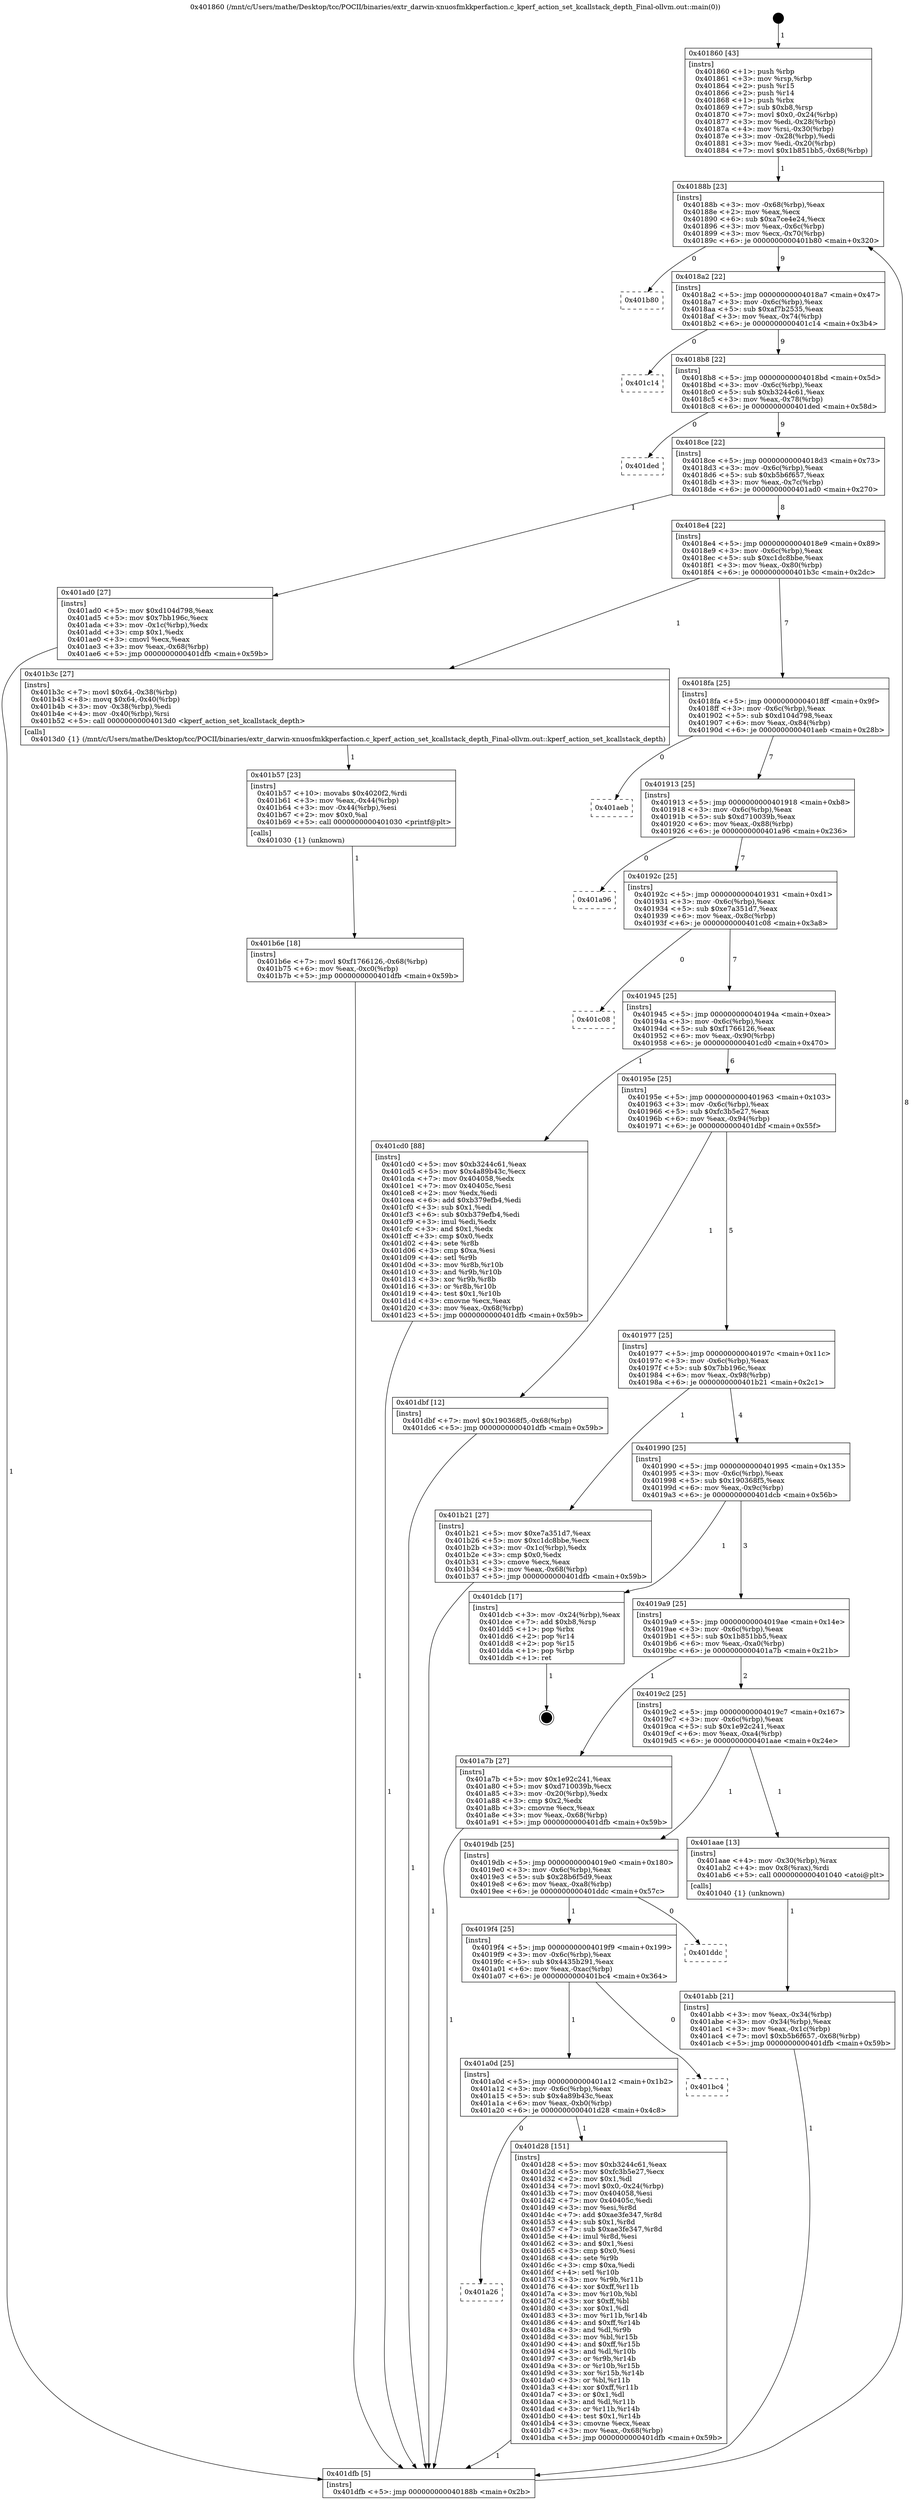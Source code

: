digraph "0x401860" {
  label = "0x401860 (/mnt/c/Users/mathe/Desktop/tcc/POCII/binaries/extr_darwin-xnuosfmkkperfaction.c_kperf_action_set_kcallstack_depth_Final-ollvm.out::main(0))"
  labelloc = "t"
  node[shape=record]

  Entry [label="",width=0.3,height=0.3,shape=circle,fillcolor=black,style=filled]
  "0x40188b" [label="{
     0x40188b [23]\l
     | [instrs]\l
     &nbsp;&nbsp;0x40188b \<+3\>: mov -0x68(%rbp),%eax\l
     &nbsp;&nbsp;0x40188e \<+2\>: mov %eax,%ecx\l
     &nbsp;&nbsp;0x401890 \<+6\>: sub $0xa7ce4e24,%ecx\l
     &nbsp;&nbsp;0x401896 \<+3\>: mov %eax,-0x6c(%rbp)\l
     &nbsp;&nbsp;0x401899 \<+3\>: mov %ecx,-0x70(%rbp)\l
     &nbsp;&nbsp;0x40189c \<+6\>: je 0000000000401b80 \<main+0x320\>\l
  }"]
  "0x401b80" [label="{
     0x401b80\l
  }", style=dashed]
  "0x4018a2" [label="{
     0x4018a2 [22]\l
     | [instrs]\l
     &nbsp;&nbsp;0x4018a2 \<+5\>: jmp 00000000004018a7 \<main+0x47\>\l
     &nbsp;&nbsp;0x4018a7 \<+3\>: mov -0x6c(%rbp),%eax\l
     &nbsp;&nbsp;0x4018aa \<+5\>: sub $0xaf7b2535,%eax\l
     &nbsp;&nbsp;0x4018af \<+3\>: mov %eax,-0x74(%rbp)\l
     &nbsp;&nbsp;0x4018b2 \<+6\>: je 0000000000401c14 \<main+0x3b4\>\l
  }"]
  Exit [label="",width=0.3,height=0.3,shape=circle,fillcolor=black,style=filled,peripheries=2]
  "0x401c14" [label="{
     0x401c14\l
  }", style=dashed]
  "0x4018b8" [label="{
     0x4018b8 [22]\l
     | [instrs]\l
     &nbsp;&nbsp;0x4018b8 \<+5\>: jmp 00000000004018bd \<main+0x5d\>\l
     &nbsp;&nbsp;0x4018bd \<+3\>: mov -0x6c(%rbp),%eax\l
     &nbsp;&nbsp;0x4018c0 \<+5\>: sub $0xb3244c61,%eax\l
     &nbsp;&nbsp;0x4018c5 \<+3\>: mov %eax,-0x78(%rbp)\l
     &nbsp;&nbsp;0x4018c8 \<+6\>: je 0000000000401ded \<main+0x58d\>\l
  }"]
  "0x401a26" [label="{
     0x401a26\l
  }", style=dashed]
  "0x401ded" [label="{
     0x401ded\l
  }", style=dashed]
  "0x4018ce" [label="{
     0x4018ce [22]\l
     | [instrs]\l
     &nbsp;&nbsp;0x4018ce \<+5\>: jmp 00000000004018d3 \<main+0x73\>\l
     &nbsp;&nbsp;0x4018d3 \<+3\>: mov -0x6c(%rbp),%eax\l
     &nbsp;&nbsp;0x4018d6 \<+5\>: sub $0xb5b6f657,%eax\l
     &nbsp;&nbsp;0x4018db \<+3\>: mov %eax,-0x7c(%rbp)\l
     &nbsp;&nbsp;0x4018de \<+6\>: je 0000000000401ad0 \<main+0x270\>\l
  }"]
  "0x401d28" [label="{
     0x401d28 [151]\l
     | [instrs]\l
     &nbsp;&nbsp;0x401d28 \<+5\>: mov $0xb3244c61,%eax\l
     &nbsp;&nbsp;0x401d2d \<+5\>: mov $0xfc3b5e27,%ecx\l
     &nbsp;&nbsp;0x401d32 \<+2\>: mov $0x1,%dl\l
     &nbsp;&nbsp;0x401d34 \<+7\>: movl $0x0,-0x24(%rbp)\l
     &nbsp;&nbsp;0x401d3b \<+7\>: mov 0x404058,%esi\l
     &nbsp;&nbsp;0x401d42 \<+7\>: mov 0x40405c,%edi\l
     &nbsp;&nbsp;0x401d49 \<+3\>: mov %esi,%r8d\l
     &nbsp;&nbsp;0x401d4c \<+7\>: add $0xae3fe347,%r8d\l
     &nbsp;&nbsp;0x401d53 \<+4\>: sub $0x1,%r8d\l
     &nbsp;&nbsp;0x401d57 \<+7\>: sub $0xae3fe347,%r8d\l
     &nbsp;&nbsp;0x401d5e \<+4\>: imul %r8d,%esi\l
     &nbsp;&nbsp;0x401d62 \<+3\>: and $0x1,%esi\l
     &nbsp;&nbsp;0x401d65 \<+3\>: cmp $0x0,%esi\l
     &nbsp;&nbsp;0x401d68 \<+4\>: sete %r9b\l
     &nbsp;&nbsp;0x401d6c \<+3\>: cmp $0xa,%edi\l
     &nbsp;&nbsp;0x401d6f \<+4\>: setl %r10b\l
     &nbsp;&nbsp;0x401d73 \<+3\>: mov %r9b,%r11b\l
     &nbsp;&nbsp;0x401d76 \<+4\>: xor $0xff,%r11b\l
     &nbsp;&nbsp;0x401d7a \<+3\>: mov %r10b,%bl\l
     &nbsp;&nbsp;0x401d7d \<+3\>: xor $0xff,%bl\l
     &nbsp;&nbsp;0x401d80 \<+3\>: xor $0x1,%dl\l
     &nbsp;&nbsp;0x401d83 \<+3\>: mov %r11b,%r14b\l
     &nbsp;&nbsp;0x401d86 \<+4\>: and $0xff,%r14b\l
     &nbsp;&nbsp;0x401d8a \<+3\>: and %dl,%r9b\l
     &nbsp;&nbsp;0x401d8d \<+3\>: mov %bl,%r15b\l
     &nbsp;&nbsp;0x401d90 \<+4\>: and $0xff,%r15b\l
     &nbsp;&nbsp;0x401d94 \<+3\>: and %dl,%r10b\l
     &nbsp;&nbsp;0x401d97 \<+3\>: or %r9b,%r14b\l
     &nbsp;&nbsp;0x401d9a \<+3\>: or %r10b,%r15b\l
     &nbsp;&nbsp;0x401d9d \<+3\>: xor %r15b,%r14b\l
     &nbsp;&nbsp;0x401da0 \<+3\>: or %bl,%r11b\l
     &nbsp;&nbsp;0x401da3 \<+4\>: xor $0xff,%r11b\l
     &nbsp;&nbsp;0x401da7 \<+3\>: or $0x1,%dl\l
     &nbsp;&nbsp;0x401daa \<+3\>: and %dl,%r11b\l
     &nbsp;&nbsp;0x401dad \<+3\>: or %r11b,%r14b\l
     &nbsp;&nbsp;0x401db0 \<+4\>: test $0x1,%r14b\l
     &nbsp;&nbsp;0x401db4 \<+3\>: cmovne %ecx,%eax\l
     &nbsp;&nbsp;0x401db7 \<+3\>: mov %eax,-0x68(%rbp)\l
     &nbsp;&nbsp;0x401dba \<+5\>: jmp 0000000000401dfb \<main+0x59b\>\l
  }"]
  "0x401ad0" [label="{
     0x401ad0 [27]\l
     | [instrs]\l
     &nbsp;&nbsp;0x401ad0 \<+5\>: mov $0xd104d798,%eax\l
     &nbsp;&nbsp;0x401ad5 \<+5\>: mov $0x7bb196c,%ecx\l
     &nbsp;&nbsp;0x401ada \<+3\>: mov -0x1c(%rbp),%edx\l
     &nbsp;&nbsp;0x401add \<+3\>: cmp $0x1,%edx\l
     &nbsp;&nbsp;0x401ae0 \<+3\>: cmovl %ecx,%eax\l
     &nbsp;&nbsp;0x401ae3 \<+3\>: mov %eax,-0x68(%rbp)\l
     &nbsp;&nbsp;0x401ae6 \<+5\>: jmp 0000000000401dfb \<main+0x59b\>\l
  }"]
  "0x4018e4" [label="{
     0x4018e4 [22]\l
     | [instrs]\l
     &nbsp;&nbsp;0x4018e4 \<+5\>: jmp 00000000004018e9 \<main+0x89\>\l
     &nbsp;&nbsp;0x4018e9 \<+3\>: mov -0x6c(%rbp),%eax\l
     &nbsp;&nbsp;0x4018ec \<+5\>: sub $0xc1dc8bbe,%eax\l
     &nbsp;&nbsp;0x4018f1 \<+3\>: mov %eax,-0x80(%rbp)\l
     &nbsp;&nbsp;0x4018f4 \<+6\>: je 0000000000401b3c \<main+0x2dc\>\l
  }"]
  "0x401a0d" [label="{
     0x401a0d [25]\l
     | [instrs]\l
     &nbsp;&nbsp;0x401a0d \<+5\>: jmp 0000000000401a12 \<main+0x1b2\>\l
     &nbsp;&nbsp;0x401a12 \<+3\>: mov -0x6c(%rbp),%eax\l
     &nbsp;&nbsp;0x401a15 \<+5\>: sub $0x4a89b43c,%eax\l
     &nbsp;&nbsp;0x401a1a \<+6\>: mov %eax,-0xb0(%rbp)\l
     &nbsp;&nbsp;0x401a20 \<+6\>: je 0000000000401d28 \<main+0x4c8\>\l
  }"]
  "0x401b3c" [label="{
     0x401b3c [27]\l
     | [instrs]\l
     &nbsp;&nbsp;0x401b3c \<+7\>: movl $0x64,-0x38(%rbp)\l
     &nbsp;&nbsp;0x401b43 \<+8\>: movq $0x64,-0x40(%rbp)\l
     &nbsp;&nbsp;0x401b4b \<+3\>: mov -0x38(%rbp),%edi\l
     &nbsp;&nbsp;0x401b4e \<+4\>: mov -0x40(%rbp),%rsi\l
     &nbsp;&nbsp;0x401b52 \<+5\>: call 00000000004013d0 \<kperf_action_set_kcallstack_depth\>\l
     | [calls]\l
     &nbsp;&nbsp;0x4013d0 \{1\} (/mnt/c/Users/mathe/Desktop/tcc/POCII/binaries/extr_darwin-xnuosfmkkperfaction.c_kperf_action_set_kcallstack_depth_Final-ollvm.out::kperf_action_set_kcallstack_depth)\l
  }"]
  "0x4018fa" [label="{
     0x4018fa [25]\l
     | [instrs]\l
     &nbsp;&nbsp;0x4018fa \<+5\>: jmp 00000000004018ff \<main+0x9f\>\l
     &nbsp;&nbsp;0x4018ff \<+3\>: mov -0x6c(%rbp),%eax\l
     &nbsp;&nbsp;0x401902 \<+5\>: sub $0xd104d798,%eax\l
     &nbsp;&nbsp;0x401907 \<+6\>: mov %eax,-0x84(%rbp)\l
     &nbsp;&nbsp;0x40190d \<+6\>: je 0000000000401aeb \<main+0x28b\>\l
  }"]
  "0x401bc4" [label="{
     0x401bc4\l
  }", style=dashed]
  "0x401aeb" [label="{
     0x401aeb\l
  }", style=dashed]
  "0x401913" [label="{
     0x401913 [25]\l
     | [instrs]\l
     &nbsp;&nbsp;0x401913 \<+5\>: jmp 0000000000401918 \<main+0xb8\>\l
     &nbsp;&nbsp;0x401918 \<+3\>: mov -0x6c(%rbp),%eax\l
     &nbsp;&nbsp;0x40191b \<+5\>: sub $0xd710039b,%eax\l
     &nbsp;&nbsp;0x401920 \<+6\>: mov %eax,-0x88(%rbp)\l
     &nbsp;&nbsp;0x401926 \<+6\>: je 0000000000401a96 \<main+0x236\>\l
  }"]
  "0x4019f4" [label="{
     0x4019f4 [25]\l
     | [instrs]\l
     &nbsp;&nbsp;0x4019f4 \<+5\>: jmp 00000000004019f9 \<main+0x199\>\l
     &nbsp;&nbsp;0x4019f9 \<+3\>: mov -0x6c(%rbp),%eax\l
     &nbsp;&nbsp;0x4019fc \<+5\>: sub $0x4435b291,%eax\l
     &nbsp;&nbsp;0x401a01 \<+6\>: mov %eax,-0xac(%rbp)\l
     &nbsp;&nbsp;0x401a07 \<+6\>: je 0000000000401bc4 \<main+0x364\>\l
  }"]
  "0x401a96" [label="{
     0x401a96\l
  }", style=dashed]
  "0x40192c" [label="{
     0x40192c [25]\l
     | [instrs]\l
     &nbsp;&nbsp;0x40192c \<+5\>: jmp 0000000000401931 \<main+0xd1\>\l
     &nbsp;&nbsp;0x401931 \<+3\>: mov -0x6c(%rbp),%eax\l
     &nbsp;&nbsp;0x401934 \<+5\>: sub $0xe7a351d7,%eax\l
     &nbsp;&nbsp;0x401939 \<+6\>: mov %eax,-0x8c(%rbp)\l
     &nbsp;&nbsp;0x40193f \<+6\>: je 0000000000401c08 \<main+0x3a8\>\l
  }"]
  "0x401ddc" [label="{
     0x401ddc\l
  }", style=dashed]
  "0x401c08" [label="{
     0x401c08\l
  }", style=dashed]
  "0x401945" [label="{
     0x401945 [25]\l
     | [instrs]\l
     &nbsp;&nbsp;0x401945 \<+5\>: jmp 000000000040194a \<main+0xea\>\l
     &nbsp;&nbsp;0x40194a \<+3\>: mov -0x6c(%rbp),%eax\l
     &nbsp;&nbsp;0x40194d \<+5\>: sub $0xf1766126,%eax\l
     &nbsp;&nbsp;0x401952 \<+6\>: mov %eax,-0x90(%rbp)\l
     &nbsp;&nbsp;0x401958 \<+6\>: je 0000000000401cd0 \<main+0x470\>\l
  }"]
  "0x401b6e" [label="{
     0x401b6e [18]\l
     | [instrs]\l
     &nbsp;&nbsp;0x401b6e \<+7\>: movl $0xf1766126,-0x68(%rbp)\l
     &nbsp;&nbsp;0x401b75 \<+6\>: mov %eax,-0xc0(%rbp)\l
     &nbsp;&nbsp;0x401b7b \<+5\>: jmp 0000000000401dfb \<main+0x59b\>\l
  }"]
  "0x401cd0" [label="{
     0x401cd0 [88]\l
     | [instrs]\l
     &nbsp;&nbsp;0x401cd0 \<+5\>: mov $0xb3244c61,%eax\l
     &nbsp;&nbsp;0x401cd5 \<+5\>: mov $0x4a89b43c,%ecx\l
     &nbsp;&nbsp;0x401cda \<+7\>: mov 0x404058,%edx\l
     &nbsp;&nbsp;0x401ce1 \<+7\>: mov 0x40405c,%esi\l
     &nbsp;&nbsp;0x401ce8 \<+2\>: mov %edx,%edi\l
     &nbsp;&nbsp;0x401cea \<+6\>: add $0xb379efb4,%edi\l
     &nbsp;&nbsp;0x401cf0 \<+3\>: sub $0x1,%edi\l
     &nbsp;&nbsp;0x401cf3 \<+6\>: sub $0xb379efb4,%edi\l
     &nbsp;&nbsp;0x401cf9 \<+3\>: imul %edi,%edx\l
     &nbsp;&nbsp;0x401cfc \<+3\>: and $0x1,%edx\l
     &nbsp;&nbsp;0x401cff \<+3\>: cmp $0x0,%edx\l
     &nbsp;&nbsp;0x401d02 \<+4\>: sete %r8b\l
     &nbsp;&nbsp;0x401d06 \<+3\>: cmp $0xa,%esi\l
     &nbsp;&nbsp;0x401d09 \<+4\>: setl %r9b\l
     &nbsp;&nbsp;0x401d0d \<+3\>: mov %r8b,%r10b\l
     &nbsp;&nbsp;0x401d10 \<+3\>: and %r9b,%r10b\l
     &nbsp;&nbsp;0x401d13 \<+3\>: xor %r9b,%r8b\l
     &nbsp;&nbsp;0x401d16 \<+3\>: or %r8b,%r10b\l
     &nbsp;&nbsp;0x401d19 \<+4\>: test $0x1,%r10b\l
     &nbsp;&nbsp;0x401d1d \<+3\>: cmovne %ecx,%eax\l
     &nbsp;&nbsp;0x401d20 \<+3\>: mov %eax,-0x68(%rbp)\l
     &nbsp;&nbsp;0x401d23 \<+5\>: jmp 0000000000401dfb \<main+0x59b\>\l
  }"]
  "0x40195e" [label="{
     0x40195e [25]\l
     | [instrs]\l
     &nbsp;&nbsp;0x40195e \<+5\>: jmp 0000000000401963 \<main+0x103\>\l
     &nbsp;&nbsp;0x401963 \<+3\>: mov -0x6c(%rbp),%eax\l
     &nbsp;&nbsp;0x401966 \<+5\>: sub $0xfc3b5e27,%eax\l
     &nbsp;&nbsp;0x40196b \<+6\>: mov %eax,-0x94(%rbp)\l
     &nbsp;&nbsp;0x401971 \<+6\>: je 0000000000401dbf \<main+0x55f\>\l
  }"]
  "0x401b57" [label="{
     0x401b57 [23]\l
     | [instrs]\l
     &nbsp;&nbsp;0x401b57 \<+10\>: movabs $0x4020f2,%rdi\l
     &nbsp;&nbsp;0x401b61 \<+3\>: mov %eax,-0x44(%rbp)\l
     &nbsp;&nbsp;0x401b64 \<+3\>: mov -0x44(%rbp),%esi\l
     &nbsp;&nbsp;0x401b67 \<+2\>: mov $0x0,%al\l
     &nbsp;&nbsp;0x401b69 \<+5\>: call 0000000000401030 \<printf@plt\>\l
     | [calls]\l
     &nbsp;&nbsp;0x401030 \{1\} (unknown)\l
  }"]
  "0x401dbf" [label="{
     0x401dbf [12]\l
     | [instrs]\l
     &nbsp;&nbsp;0x401dbf \<+7\>: movl $0x190368f5,-0x68(%rbp)\l
     &nbsp;&nbsp;0x401dc6 \<+5\>: jmp 0000000000401dfb \<main+0x59b\>\l
  }"]
  "0x401977" [label="{
     0x401977 [25]\l
     | [instrs]\l
     &nbsp;&nbsp;0x401977 \<+5\>: jmp 000000000040197c \<main+0x11c\>\l
     &nbsp;&nbsp;0x40197c \<+3\>: mov -0x6c(%rbp),%eax\l
     &nbsp;&nbsp;0x40197f \<+5\>: sub $0x7bb196c,%eax\l
     &nbsp;&nbsp;0x401984 \<+6\>: mov %eax,-0x98(%rbp)\l
     &nbsp;&nbsp;0x40198a \<+6\>: je 0000000000401b21 \<main+0x2c1\>\l
  }"]
  "0x401abb" [label="{
     0x401abb [21]\l
     | [instrs]\l
     &nbsp;&nbsp;0x401abb \<+3\>: mov %eax,-0x34(%rbp)\l
     &nbsp;&nbsp;0x401abe \<+3\>: mov -0x34(%rbp),%eax\l
     &nbsp;&nbsp;0x401ac1 \<+3\>: mov %eax,-0x1c(%rbp)\l
     &nbsp;&nbsp;0x401ac4 \<+7\>: movl $0xb5b6f657,-0x68(%rbp)\l
     &nbsp;&nbsp;0x401acb \<+5\>: jmp 0000000000401dfb \<main+0x59b\>\l
  }"]
  "0x401b21" [label="{
     0x401b21 [27]\l
     | [instrs]\l
     &nbsp;&nbsp;0x401b21 \<+5\>: mov $0xe7a351d7,%eax\l
     &nbsp;&nbsp;0x401b26 \<+5\>: mov $0xc1dc8bbe,%ecx\l
     &nbsp;&nbsp;0x401b2b \<+3\>: mov -0x1c(%rbp),%edx\l
     &nbsp;&nbsp;0x401b2e \<+3\>: cmp $0x0,%edx\l
     &nbsp;&nbsp;0x401b31 \<+3\>: cmove %ecx,%eax\l
     &nbsp;&nbsp;0x401b34 \<+3\>: mov %eax,-0x68(%rbp)\l
     &nbsp;&nbsp;0x401b37 \<+5\>: jmp 0000000000401dfb \<main+0x59b\>\l
  }"]
  "0x401990" [label="{
     0x401990 [25]\l
     | [instrs]\l
     &nbsp;&nbsp;0x401990 \<+5\>: jmp 0000000000401995 \<main+0x135\>\l
     &nbsp;&nbsp;0x401995 \<+3\>: mov -0x6c(%rbp),%eax\l
     &nbsp;&nbsp;0x401998 \<+5\>: sub $0x190368f5,%eax\l
     &nbsp;&nbsp;0x40199d \<+6\>: mov %eax,-0x9c(%rbp)\l
     &nbsp;&nbsp;0x4019a3 \<+6\>: je 0000000000401dcb \<main+0x56b\>\l
  }"]
  "0x4019db" [label="{
     0x4019db [25]\l
     | [instrs]\l
     &nbsp;&nbsp;0x4019db \<+5\>: jmp 00000000004019e0 \<main+0x180\>\l
     &nbsp;&nbsp;0x4019e0 \<+3\>: mov -0x6c(%rbp),%eax\l
     &nbsp;&nbsp;0x4019e3 \<+5\>: sub $0x28b6f5d9,%eax\l
     &nbsp;&nbsp;0x4019e8 \<+6\>: mov %eax,-0xa8(%rbp)\l
     &nbsp;&nbsp;0x4019ee \<+6\>: je 0000000000401ddc \<main+0x57c\>\l
  }"]
  "0x401dcb" [label="{
     0x401dcb [17]\l
     | [instrs]\l
     &nbsp;&nbsp;0x401dcb \<+3\>: mov -0x24(%rbp),%eax\l
     &nbsp;&nbsp;0x401dce \<+7\>: add $0xb8,%rsp\l
     &nbsp;&nbsp;0x401dd5 \<+1\>: pop %rbx\l
     &nbsp;&nbsp;0x401dd6 \<+2\>: pop %r14\l
     &nbsp;&nbsp;0x401dd8 \<+2\>: pop %r15\l
     &nbsp;&nbsp;0x401dda \<+1\>: pop %rbp\l
     &nbsp;&nbsp;0x401ddb \<+1\>: ret\l
  }"]
  "0x4019a9" [label="{
     0x4019a9 [25]\l
     | [instrs]\l
     &nbsp;&nbsp;0x4019a9 \<+5\>: jmp 00000000004019ae \<main+0x14e\>\l
     &nbsp;&nbsp;0x4019ae \<+3\>: mov -0x6c(%rbp),%eax\l
     &nbsp;&nbsp;0x4019b1 \<+5\>: sub $0x1b851bb5,%eax\l
     &nbsp;&nbsp;0x4019b6 \<+6\>: mov %eax,-0xa0(%rbp)\l
     &nbsp;&nbsp;0x4019bc \<+6\>: je 0000000000401a7b \<main+0x21b\>\l
  }"]
  "0x401aae" [label="{
     0x401aae [13]\l
     | [instrs]\l
     &nbsp;&nbsp;0x401aae \<+4\>: mov -0x30(%rbp),%rax\l
     &nbsp;&nbsp;0x401ab2 \<+4\>: mov 0x8(%rax),%rdi\l
     &nbsp;&nbsp;0x401ab6 \<+5\>: call 0000000000401040 \<atoi@plt\>\l
     | [calls]\l
     &nbsp;&nbsp;0x401040 \{1\} (unknown)\l
  }"]
  "0x401a7b" [label="{
     0x401a7b [27]\l
     | [instrs]\l
     &nbsp;&nbsp;0x401a7b \<+5\>: mov $0x1e92c241,%eax\l
     &nbsp;&nbsp;0x401a80 \<+5\>: mov $0xd710039b,%ecx\l
     &nbsp;&nbsp;0x401a85 \<+3\>: mov -0x20(%rbp),%edx\l
     &nbsp;&nbsp;0x401a88 \<+3\>: cmp $0x2,%edx\l
     &nbsp;&nbsp;0x401a8b \<+3\>: cmovne %ecx,%eax\l
     &nbsp;&nbsp;0x401a8e \<+3\>: mov %eax,-0x68(%rbp)\l
     &nbsp;&nbsp;0x401a91 \<+5\>: jmp 0000000000401dfb \<main+0x59b\>\l
  }"]
  "0x4019c2" [label="{
     0x4019c2 [25]\l
     | [instrs]\l
     &nbsp;&nbsp;0x4019c2 \<+5\>: jmp 00000000004019c7 \<main+0x167\>\l
     &nbsp;&nbsp;0x4019c7 \<+3\>: mov -0x6c(%rbp),%eax\l
     &nbsp;&nbsp;0x4019ca \<+5\>: sub $0x1e92c241,%eax\l
     &nbsp;&nbsp;0x4019cf \<+6\>: mov %eax,-0xa4(%rbp)\l
     &nbsp;&nbsp;0x4019d5 \<+6\>: je 0000000000401aae \<main+0x24e\>\l
  }"]
  "0x401dfb" [label="{
     0x401dfb [5]\l
     | [instrs]\l
     &nbsp;&nbsp;0x401dfb \<+5\>: jmp 000000000040188b \<main+0x2b\>\l
  }"]
  "0x401860" [label="{
     0x401860 [43]\l
     | [instrs]\l
     &nbsp;&nbsp;0x401860 \<+1\>: push %rbp\l
     &nbsp;&nbsp;0x401861 \<+3\>: mov %rsp,%rbp\l
     &nbsp;&nbsp;0x401864 \<+2\>: push %r15\l
     &nbsp;&nbsp;0x401866 \<+2\>: push %r14\l
     &nbsp;&nbsp;0x401868 \<+1\>: push %rbx\l
     &nbsp;&nbsp;0x401869 \<+7\>: sub $0xb8,%rsp\l
     &nbsp;&nbsp;0x401870 \<+7\>: movl $0x0,-0x24(%rbp)\l
     &nbsp;&nbsp;0x401877 \<+3\>: mov %edi,-0x28(%rbp)\l
     &nbsp;&nbsp;0x40187a \<+4\>: mov %rsi,-0x30(%rbp)\l
     &nbsp;&nbsp;0x40187e \<+3\>: mov -0x28(%rbp),%edi\l
     &nbsp;&nbsp;0x401881 \<+3\>: mov %edi,-0x20(%rbp)\l
     &nbsp;&nbsp;0x401884 \<+7\>: movl $0x1b851bb5,-0x68(%rbp)\l
  }"]
  Entry -> "0x401860" [label=" 1"]
  "0x40188b" -> "0x401b80" [label=" 0"]
  "0x40188b" -> "0x4018a2" [label=" 9"]
  "0x401dcb" -> Exit [label=" 1"]
  "0x4018a2" -> "0x401c14" [label=" 0"]
  "0x4018a2" -> "0x4018b8" [label=" 9"]
  "0x401dbf" -> "0x401dfb" [label=" 1"]
  "0x4018b8" -> "0x401ded" [label=" 0"]
  "0x4018b8" -> "0x4018ce" [label=" 9"]
  "0x401d28" -> "0x401dfb" [label=" 1"]
  "0x4018ce" -> "0x401ad0" [label=" 1"]
  "0x4018ce" -> "0x4018e4" [label=" 8"]
  "0x401a0d" -> "0x401a26" [label=" 0"]
  "0x4018e4" -> "0x401b3c" [label=" 1"]
  "0x4018e4" -> "0x4018fa" [label=" 7"]
  "0x401a0d" -> "0x401d28" [label=" 1"]
  "0x4018fa" -> "0x401aeb" [label=" 0"]
  "0x4018fa" -> "0x401913" [label=" 7"]
  "0x4019f4" -> "0x401a0d" [label=" 1"]
  "0x401913" -> "0x401a96" [label=" 0"]
  "0x401913" -> "0x40192c" [label=" 7"]
  "0x4019f4" -> "0x401bc4" [label=" 0"]
  "0x40192c" -> "0x401c08" [label=" 0"]
  "0x40192c" -> "0x401945" [label=" 7"]
  "0x4019db" -> "0x4019f4" [label=" 1"]
  "0x401945" -> "0x401cd0" [label=" 1"]
  "0x401945" -> "0x40195e" [label=" 6"]
  "0x4019db" -> "0x401ddc" [label=" 0"]
  "0x40195e" -> "0x401dbf" [label=" 1"]
  "0x40195e" -> "0x401977" [label=" 5"]
  "0x401cd0" -> "0x401dfb" [label=" 1"]
  "0x401977" -> "0x401b21" [label=" 1"]
  "0x401977" -> "0x401990" [label=" 4"]
  "0x401b6e" -> "0x401dfb" [label=" 1"]
  "0x401990" -> "0x401dcb" [label=" 1"]
  "0x401990" -> "0x4019a9" [label=" 3"]
  "0x401b57" -> "0x401b6e" [label=" 1"]
  "0x4019a9" -> "0x401a7b" [label=" 1"]
  "0x4019a9" -> "0x4019c2" [label=" 2"]
  "0x401a7b" -> "0x401dfb" [label=" 1"]
  "0x401860" -> "0x40188b" [label=" 1"]
  "0x401dfb" -> "0x40188b" [label=" 8"]
  "0x401b3c" -> "0x401b57" [label=" 1"]
  "0x4019c2" -> "0x401aae" [label=" 1"]
  "0x4019c2" -> "0x4019db" [label=" 1"]
  "0x401aae" -> "0x401abb" [label=" 1"]
  "0x401abb" -> "0x401dfb" [label=" 1"]
  "0x401ad0" -> "0x401dfb" [label=" 1"]
  "0x401b21" -> "0x401dfb" [label=" 1"]
}
